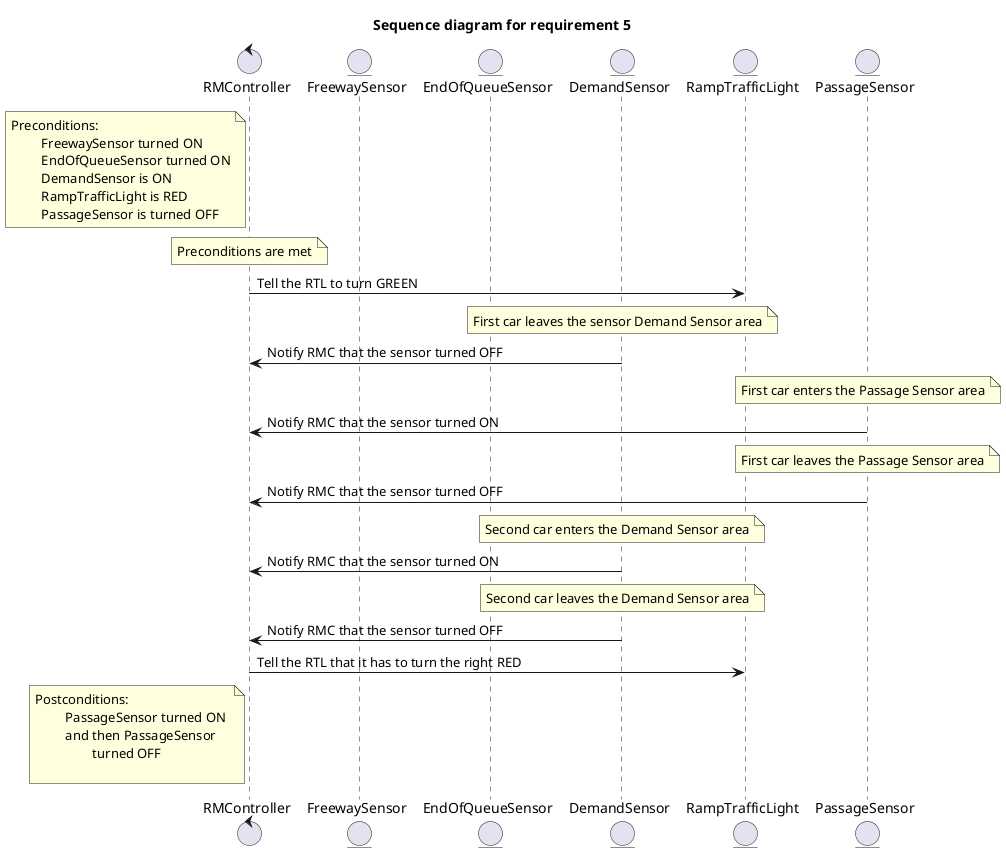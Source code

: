 @startuml

'5) When the FS is ON and the QS is ON,
'if DS is turned ON, it indicates intense traffic over the ramp.
'In this scenario, two cars must cross the TL before it turns RED.
'Then, set TL to GREEN. After DS is OFF, ON and OFF (two cars),
'turn TL to RED.

title "Sequence diagram for requirement 5"

control RMController as RMC
entity FreewaySensor as FS
entity EndOfQueueSensor as QS
entity DemandSensor as DS
entity RampTrafficLight as RTL
entity PassageSensor as PS

note left of RMC: Preconditions:\n\t FreewaySensor turned ON\n\t EndOfQueueSensor turned ON\n\t DemandSensor is ON\n\t RampTrafficLight is RED\n\t PassageSensor is turned OFF

'below commented lines not explicitly needed because they are part of the preconditions
'FS -> RMC: on
'QS -> RMC: on
'DS -> RMC: on

note over RMC: Preconditions are met
RMC -> RTL: Tell the RTL to turn GREEN

note over DS: First car leaves the sensor Demand Sensor area
DS -> RMC: Notify RMC that the sensor turned OFF

note over PS: First car enters the Passage Sensor area
PS -> RMC: Notify RMC that the sensor turned ON
note over PS: First car leaves the Passage Sensor area
PS -> RMC: Notify RMC that the sensor turned OFF

note over DS: Second car enters the Demand Sensor area
DS -> RMC: Notify RMC that the sensor turned ON
note over DS: Second car leaves the Demand Sensor area
DS -> RMC: Notify RMC that the sensor turned OFF

RMC -> RTL: Tell the RTL that it has to turn the right RED

note left of RMC: Postconditions:\n\t PassageSensor turned ON \n\t and then PassageSensor \n\t\t turned OFF\n\t

@enduml